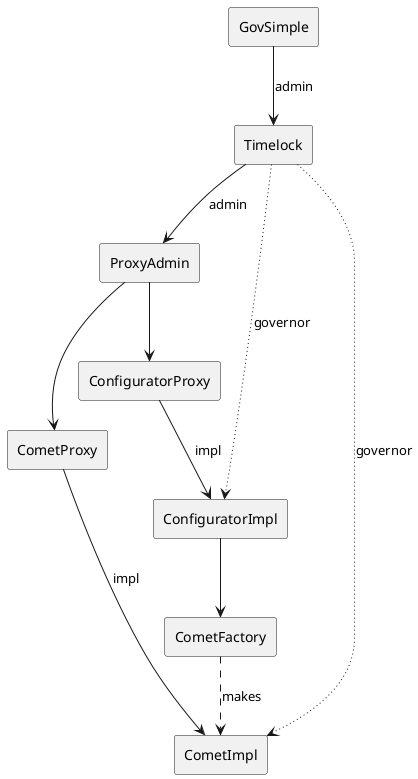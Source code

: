 @startuml

rectangle GovSimple
rectangle Timelock
rectangle ProxyAdmin
rectangle ConfiguratorProxy
rectangle ConfiguratorImpl
rectangle CometFactory
rectangle CometProxy
rectangle CometImpl

GovSimple --> Timelock : admin
Timelock --> ProxyAdmin : admin
Timelock ~~> ConfiguratorImpl : governor
Timelock ~~> CometImpl : governor
ProxyAdmin --> ConfiguratorProxy
ProxyAdmin --> CometProxy
ConfiguratorProxy --> ConfiguratorImpl : impl
ConfiguratorImpl --> CometFactory
CometFactory ..> CometImpl : makes
CometProxy --> CometImpl : impl

@enduml